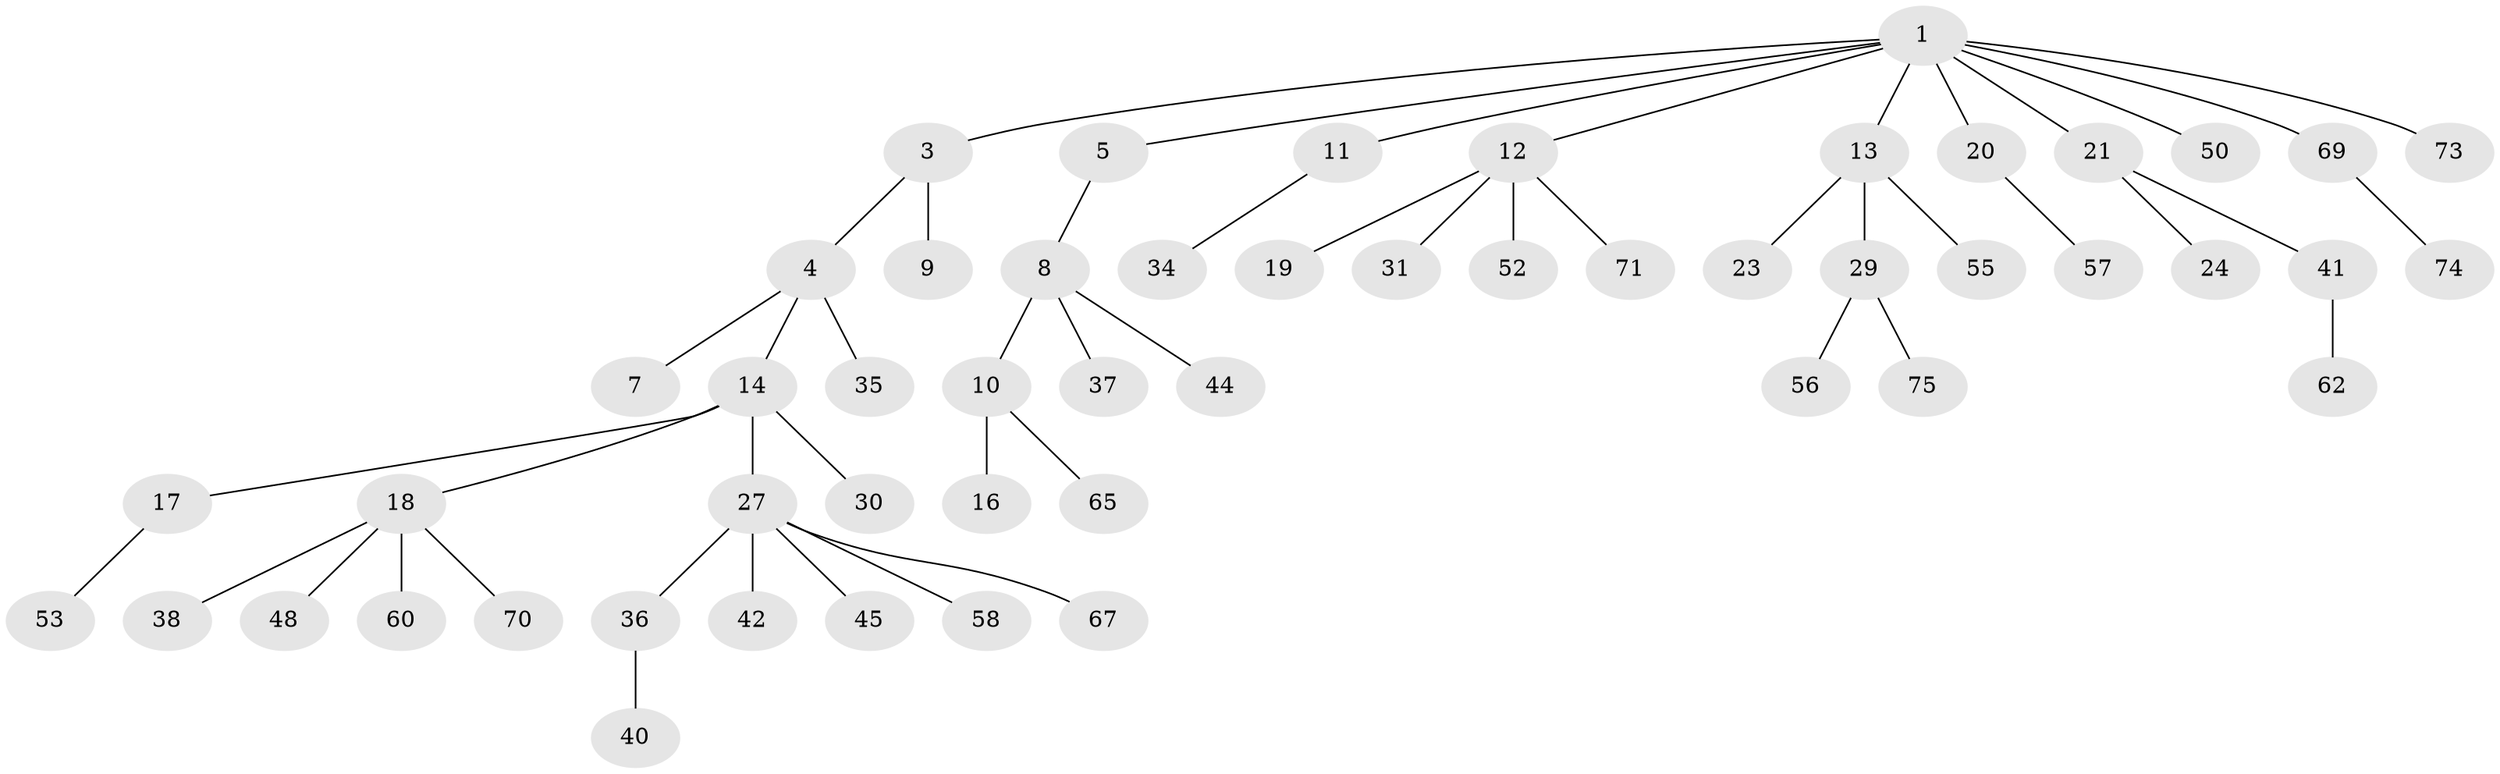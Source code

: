 // original degree distribution, {7: 0.013157894736842105, 5: 0.09210526315789473, 3: 0.07894736842105263, 2: 0.2631578947368421, 1: 0.5263157894736842, 4: 0.013157894736842105, 6: 0.013157894736842105}
// Generated by graph-tools (version 1.1) at 2025/42/03/06/25 10:42:06]
// undirected, 52 vertices, 51 edges
graph export_dot {
graph [start="1"]
  node [color=gray90,style=filled];
  1 [super="+2"];
  3 [super="+6"];
  4 [super="+61"];
  5 [super="+26"];
  7;
  8 [super="+47"];
  9 [super="+22"];
  10;
  11 [super="+33"];
  12 [super="+25"];
  13 [super="+46"];
  14 [super="+15"];
  16;
  17 [super="+49"];
  18 [super="+32"];
  19;
  20;
  21 [super="+54"];
  23;
  24;
  27 [super="+28"];
  29 [super="+43"];
  30 [super="+59"];
  31;
  34;
  35 [super="+63"];
  36 [super="+66"];
  37;
  38 [super="+39"];
  40 [super="+51"];
  41 [super="+76"];
  42;
  44;
  45;
  48;
  50;
  52;
  53;
  55;
  56;
  57 [super="+68"];
  58;
  60;
  62 [super="+64"];
  65;
  67;
  69;
  70;
  71 [super="+72"];
  73;
  74;
  75;
  1 -- 12;
  1 -- 13;
  1 -- 21;
  1 -- 50;
  1 -- 69;
  1 -- 73;
  1 -- 3;
  1 -- 20;
  1 -- 5;
  1 -- 11;
  3 -- 4;
  3 -- 9;
  4 -- 7;
  4 -- 14;
  4 -- 35;
  5 -- 8;
  8 -- 10;
  8 -- 37;
  8 -- 44;
  10 -- 16;
  10 -- 65;
  11 -- 34;
  12 -- 19;
  12 -- 31;
  12 -- 52;
  12 -- 71;
  13 -- 23;
  13 -- 29;
  13 -- 55;
  14 -- 17;
  14 -- 18;
  14 -- 27;
  14 -- 30;
  17 -- 53;
  18 -- 38;
  18 -- 48;
  18 -- 70;
  18 -- 60;
  20 -- 57;
  21 -- 24;
  21 -- 41;
  27 -- 67;
  27 -- 36;
  27 -- 58;
  27 -- 42;
  27 -- 45;
  29 -- 56;
  29 -- 75;
  36 -- 40;
  41 -- 62;
  69 -- 74;
}
